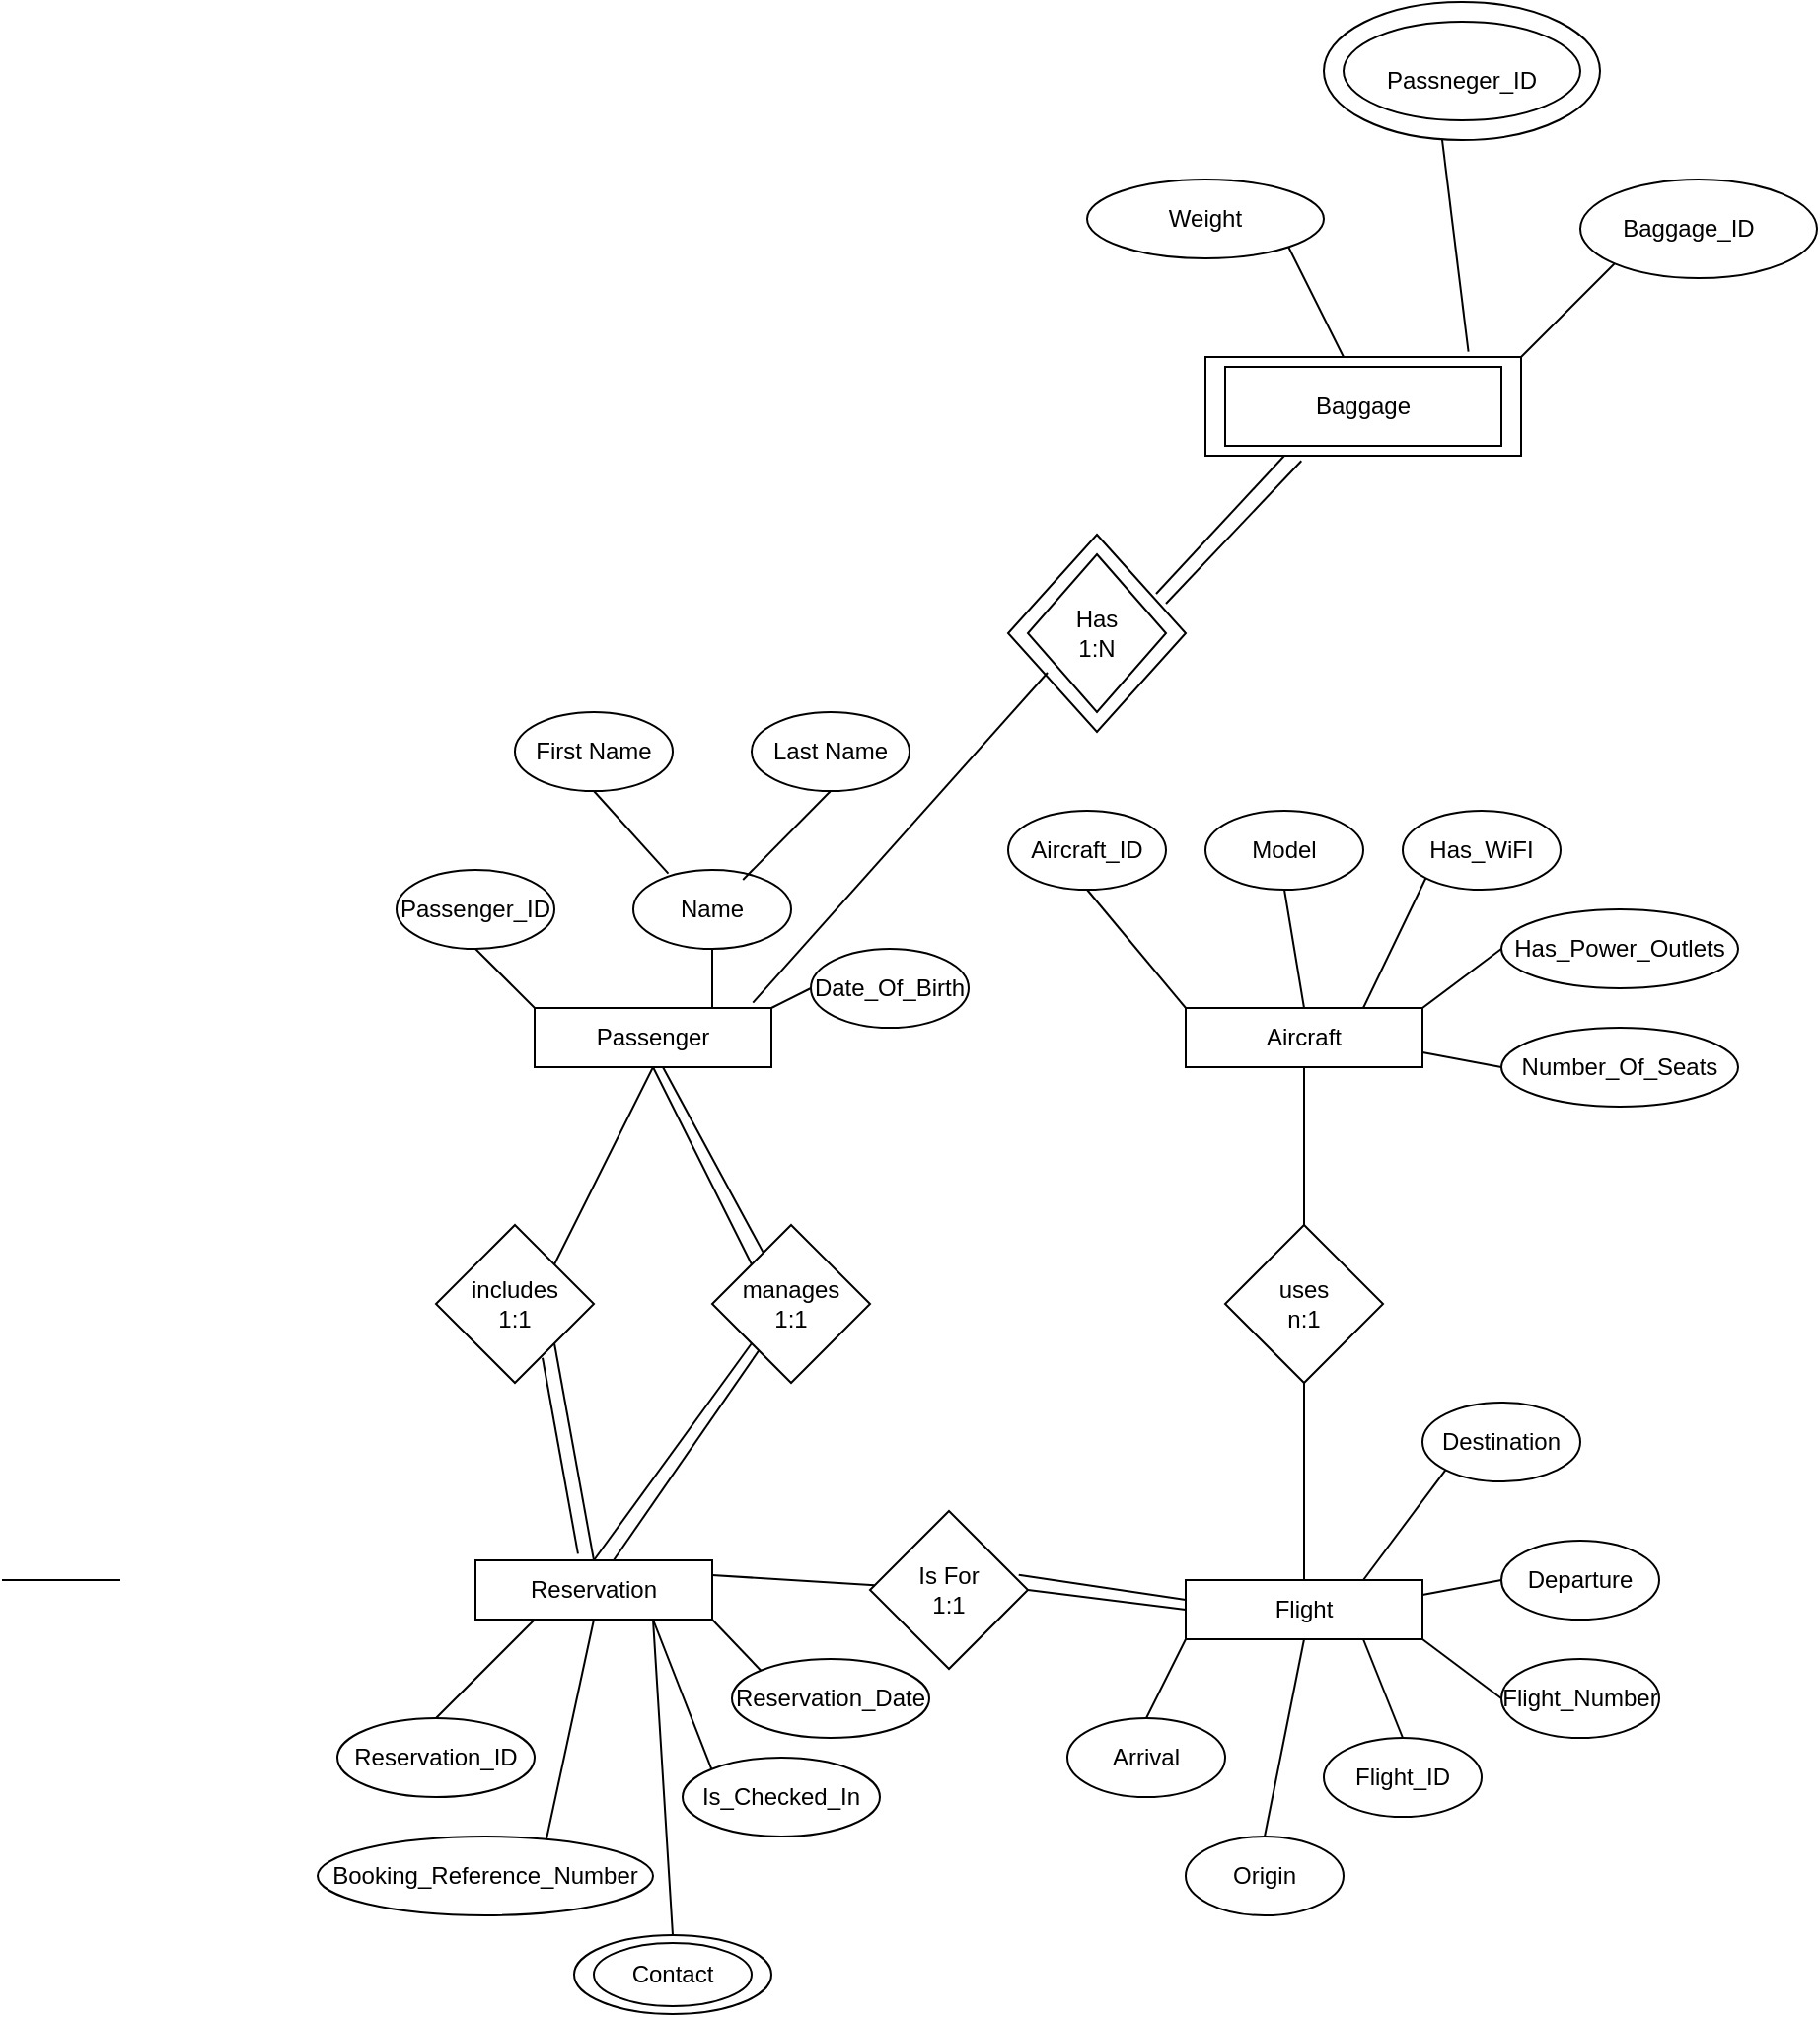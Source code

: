 <mxfile version="24.8.0" pages="2">
  <diagram name="Page-1" id="nqH6Lsv2ld275b56rVg_">
    <mxGraphModel dx="1434" dy="868" grid="1" gridSize="10" guides="1" tooltips="1" connect="1" arrows="1" fold="1" page="1" pageScale="1" pageWidth="1000" pageHeight="700" math="0" shadow="0">
      <root>
        <mxCell id="0" />
        <mxCell id="1" parent="0" />
        <mxCell id="MrbG-8pVcBNi91wBxglR-1" value="Passenger" style="rounded=0;whiteSpace=wrap;html=1;" vertex="1" parent="1">
          <mxGeometry x="970" y="610" width="120" height="30" as="geometry" />
        </mxCell>
        <mxCell id="MrbG-8pVcBNi91wBxglR-2" value="Aircraft" style="rounded=0;whiteSpace=wrap;html=1;" vertex="1" parent="1">
          <mxGeometry x="1300" y="610" width="120" height="30" as="geometry" />
        </mxCell>
        <mxCell id="MrbG-8pVcBNi91wBxglR-3" value="Flight" style="rounded=0;whiteSpace=wrap;html=1;" vertex="1" parent="1">
          <mxGeometry x="1300" y="900" width="120" height="30" as="geometry" />
        </mxCell>
        <mxCell id="MrbG-8pVcBNi91wBxglR-4" value="uses&lt;div&gt;n:1&lt;/div&gt;" style="rhombus;whiteSpace=wrap;html=1;" vertex="1" parent="1">
          <mxGeometry x="1320" y="720" width="80" height="80" as="geometry" />
        </mxCell>
        <mxCell id="MrbG-8pVcBNi91wBxglR-5" value="Reservation" style="rounded=0;whiteSpace=wrap;html=1;" vertex="1" parent="1">
          <mxGeometry x="940" y="890" width="120" height="30" as="geometry" />
        </mxCell>
        <mxCell id="MrbG-8pVcBNi91wBxglR-6" value="includes&lt;div&gt;1:1&lt;/div&gt;" style="rhombus;whiteSpace=wrap;html=1;" vertex="1" parent="1">
          <mxGeometry x="920" y="720" width="80" height="80" as="geometry" />
        </mxCell>
        <mxCell id="MrbG-8pVcBNi91wBxglR-7" value="" style="endArrow=none;html=1;rounded=0;entryX=1;entryY=1;entryDx=0;entryDy=0;exitX=0.5;exitY=0;exitDx=0;exitDy=0;" edge="1" parent="1" source="MrbG-8pVcBNi91wBxglR-5" target="MrbG-8pVcBNi91wBxglR-6">
          <mxGeometry width="50" height="50" relative="1" as="geometry">
            <mxPoint x="860" y="970" as="sourcePoint" />
            <mxPoint x="910" y="920" as="targetPoint" />
          </mxGeometry>
        </mxCell>
        <mxCell id="MrbG-8pVcBNi91wBxglR-8" value="" style="endArrow=none;html=1;rounded=0;entryX=0.5;entryY=1;entryDx=0;entryDy=0;exitX=1;exitY=0;exitDx=0;exitDy=0;" edge="1" parent="1" source="MrbG-8pVcBNi91wBxglR-6" target="MrbG-8pVcBNi91wBxglR-1">
          <mxGeometry width="50" height="50" relative="1" as="geometry">
            <mxPoint x="960" y="1010" as="sourcePoint" />
            <mxPoint x="1010" y="960" as="targetPoint" />
          </mxGeometry>
        </mxCell>
        <mxCell id="MrbG-8pVcBNi91wBxglR-9" value="Is For&lt;div&gt;1:1&lt;/div&gt;" style="rhombus;whiteSpace=wrap;html=1;" vertex="1" parent="1">
          <mxGeometry x="1140" y="865" width="80" height="80" as="geometry" />
        </mxCell>
        <mxCell id="MrbG-8pVcBNi91wBxglR-10" value="" style="endArrow=none;html=1;rounded=0;exitX=1;exitY=0.25;exitDx=0;exitDy=0;" edge="1" parent="1" source="MrbG-8pVcBNi91wBxglR-5" target="MrbG-8pVcBNi91wBxglR-9">
          <mxGeometry width="50" height="50" relative="1" as="geometry">
            <mxPoint x="1120" y="880" as="sourcePoint" />
            <mxPoint x="1170" y="830" as="targetPoint" />
          </mxGeometry>
        </mxCell>
        <mxCell id="MrbG-8pVcBNi91wBxglR-11" value="" style="endArrow=none;html=1;rounded=0;entryX=0;entryY=0.5;entryDx=0;entryDy=0;exitX=1;exitY=0.5;exitDx=0;exitDy=0;" edge="1" parent="1" source="MrbG-8pVcBNi91wBxglR-9" target="MrbG-8pVcBNi91wBxglR-3">
          <mxGeometry width="50" height="50" relative="1" as="geometry">
            <mxPoint x="1270" y="850" as="sourcePoint" />
            <mxPoint x="1320" y="800" as="targetPoint" />
          </mxGeometry>
        </mxCell>
        <mxCell id="MrbG-8pVcBNi91wBxglR-12" value="" style="endArrow=none;html=1;rounded=0;exitX=0.5;exitY=0;exitDx=0;exitDy=0;entryX=0.5;entryY=1;entryDx=0;entryDy=0;" edge="1" parent="1" source="MrbG-8pVcBNi91wBxglR-3" target="MrbG-8pVcBNi91wBxglR-4">
          <mxGeometry width="50" height="50" relative="1" as="geometry">
            <mxPoint x="1270" y="850" as="sourcePoint" />
            <mxPoint x="1320" y="800" as="targetPoint" />
          </mxGeometry>
        </mxCell>
        <mxCell id="MrbG-8pVcBNi91wBxglR-13" value="" style="endArrow=none;html=1;rounded=0;entryX=0.5;entryY=1;entryDx=0;entryDy=0;exitX=0.5;exitY=0;exitDx=0;exitDy=0;" edge="1" parent="1" source="MrbG-8pVcBNi91wBxglR-4" target="MrbG-8pVcBNi91wBxglR-2">
          <mxGeometry width="50" height="50" relative="1" as="geometry">
            <mxPoint x="1270" y="850" as="sourcePoint" />
            <mxPoint x="1320" y="800" as="targetPoint" />
          </mxGeometry>
        </mxCell>
        <mxCell id="MrbG-8pVcBNi91wBxglR-14" value="manages&lt;div&gt;1:1&lt;/div&gt;" style="rhombus;whiteSpace=wrap;html=1;" vertex="1" parent="1">
          <mxGeometry x="1060" y="720" width="80" height="80" as="geometry" />
        </mxCell>
        <mxCell id="MrbG-8pVcBNi91wBxglR-15" value="" style="endArrow=none;html=1;rounded=0;entryX=0.5;entryY=1;entryDx=0;entryDy=0;exitX=0;exitY=0;exitDx=0;exitDy=0;" edge="1" parent="1" source="MrbG-8pVcBNi91wBxglR-14" target="MrbG-8pVcBNi91wBxglR-1">
          <mxGeometry width="50" height="50" relative="1" as="geometry">
            <mxPoint x="1070" y="780" as="sourcePoint" />
            <mxPoint x="1120" y="730" as="targetPoint" />
          </mxGeometry>
        </mxCell>
        <mxCell id="MrbG-8pVcBNi91wBxglR-16" value="" style="endArrow=none;html=1;rounded=0;entryX=0.5;entryY=0;entryDx=0;entryDy=0;exitX=0;exitY=1;exitDx=0;exitDy=0;" edge="1" parent="1" source="MrbG-8pVcBNi91wBxglR-14" target="MrbG-8pVcBNi91wBxglR-5">
          <mxGeometry width="50" height="50" relative="1" as="geometry">
            <mxPoint x="1070" y="800" as="sourcePoint" />
            <mxPoint x="1120" y="730" as="targetPoint" />
          </mxGeometry>
        </mxCell>
        <mxCell id="MrbG-8pVcBNi91wBxglR-17" value="Aircraft_ID" style="ellipse;whiteSpace=wrap;html=1;" vertex="1" parent="1">
          <mxGeometry x="1210" y="510" width="80" height="40" as="geometry" />
        </mxCell>
        <mxCell id="MrbG-8pVcBNi91wBxglR-18" value="Model" style="ellipse;whiteSpace=wrap;html=1;" vertex="1" parent="1">
          <mxGeometry x="1310" y="510" width="80" height="40" as="geometry" />
        </mxCell>
        <mxCell id="MrbG-8pVcBNi91wBxglR-19" value="Has_WiFI" style="ellipse;whiteSpace=wrap;html=1;" vertex="1" parent="1">
          <mxGeometry x="1410" y="510" width="80" height="40" as="geometry" />
        </mxCell>
        <mxCell id="MrbG-8pVcBNi91wBxglR-20" value="Has_Power_Outlets" style="ellipse;whiteSpace=wrap;html=1;" vertex="1" parent="1">
          <mxGeometry x="1460" y="560" width="120" height="40" as="geometry" />
        </mxCell>
        <mxCell id="MrbG-8pVcBNi91wBxglR-21" value="Number_Of_Seats" style="ellipse;whiteSpace=wrap;html=1;" vertex="1" parent="1">
          <mxGeometry x="1460" y="620" width="120" height="40" as="geometry" />
        </mxCell>
        <mxCell id="MrbG-8pVcBNi91wBxglR-22" value="" style="endArrow=none;html=1;rounded=0;entryX=0.5;entryY=1;entryDx=0;entryDy=0;exitX=0;exitY=0;exitDx=0;exitDy=0;" edge="1" parent="1" source="MrbG-8pVcBNi91wBxglR-2" target="MrbG-8pVcBNi91wBxglR-17">
          <mxGeometry width="50" height="50" relative="1" as="geometry">
            <mxPoint x="1290" y="840" as="sourcePoint" />
            <mxPoint x="1340" y="790" as="targetPoint" />
          </mxGeometry>
        </mxCell>
        <mxCell id="MrbG-8pVcBNi91wBxglR-23" value="" style="endArrow=none;html=1;rounded=0;entryX=0.5;entryY=1;entryDx=0;entryDy=0;exitX=0.5;exitY=0;exitDx=0;exitDy=0;" edge="1" parent="1" source="MrbG-8pVcBNi91wBxglR-2" target="MrbG-8pVcBNi91wBxglR-18">
          <mxGeometry width="50" height="50" relative="1" as="geometry">
            <mxPoint x="1290" y="840" as="sourcePoint" />
            <mxPoint x="1340" y="790" as="targetPoint" />
          </mxGeometry>
        </mxCell>
        <mxCell id="MrbG-8pVcBNi91wBxglR-24" value="" style="endArrow=none;html=1;rounded=0;entryX=0;entryY=1;entryDx=0;entryDy=0;" edge="1" parent="1" target="MrbG-8pVcBNi91wBxglR-19">
          <mxGeometry width="50" height="50" relative="1" as="geometry">
            <mxPoint x="1390" y="610" as="sourcePoint" />
            <mxPoint x="1340" y="790" as="targetPoint" />
          </mxGeometry>
        </mxCell>
        <mxCell id="MrbG-8pVcBNi91wBxglR-25" value="" style="endArrow=none;html=1;rounded=0;entryX=0;entryY=0.5;entryDx=0;entryDy=0;exitX=1;exitY=0;exitDx=0;exitDy=0;" edge="1" parent="1" source="MrbG-8pVcBNi91wBxglR-2" target="MrbG-8pVcBNi91wBxglR-20">
          <mxGeometry width="50" height="50" relative="1" as="geometry">
            <mxPoint x="1290" y="840" as="sourcePoint" />
            <mxPoint x="1340" y="790" as="targetPoint" />
          </mxGeometry>
        </mxCell>
        <mxCell id="MrbG-8pVcBNi91wBxglR-26" value="" style="endArrow=none;html=1;rounded=0;entryX=0;entryY=0.5;entryDx=0;entryDy=0;exitX=1;exitY=0.75;exitDx=0;exitDy=0;" edge="1" parent="1" source="MrbG-8pVcBNi91wBxglR-2" target="MrbG-8pVcBNi91wBxglR-21">
          <mxGeometry width="50" height="50" relative="1" as="geometry">
            <mxPoint x="1290" y="840" as="sourcePoint" />
            <mxPoint x="1340" y="790" as="targetPoint" />
          </mxGeometry>
        </mxCell>
        <mxCell id="MrbG-8pVcBNi91wBxglR-27" value="Flight_ID" style="ellipse;whiteSpace=wrap;html=1;" vertex="1" parent="1">
          <mxGeometry x="1370" y="980" width="80" height="40" as="geometry" />
        </mxCell>
        <mxCell id="MrbG-8pVcBNi91wBxglR-28" value="Flight_Number" style="ellipse;whiteSpace=wrap;html=1;" vertex="1" parent="1">
          <mxGeometry x="1460" y="940" width="80" height="40" as="geometry" />
        </mxCell>
        <mxCell id="MrbG-8pVcBNi91wBxglR-29" value="Departure" style="ellipse;whiteSpace=wrap;html=1;" vertex="1" parent="1">
          <mxGeometry x="1460" y="880" width="80" height="40" as="geometry" />
        </mxCell>
        <mxCell id="MrbG-8pVcBNi91wBxglR-30" value="Arrival" style="ellipse;whiteSpace=wrap;html=1;" vertex="1" parent="1">
          <mxGeometry x="1240" y="970" width="80" height="40" as="geometry" />
        </mxCell>
        <mxCell id="MrbG-8pVcBNi91wBxglR-31" value="Destination" style="ellipse;whiteSpace=wrap;html=1;" vertex="1" parent="1">
          <mxGeometry x="1420" y="810" width="80" height="40" as="geometry" />
        </mxCell>
        <mxCell id="MrbG-8pVcBNi91wBxglR-32" value="Origin" style="ellipse;whiteSpace=wrap;html=1;" vertex="1" parent="1">
          <mxGeometry x="1300" y="1030" width="80" height="40" as="geometry" />
        </mxCell>
        <mxCell id="MrbG-8pVcBNi91wBxglR-33" value="" style="endArrow=none;html=1;rounded=0;entryX=0;entryY=1;entryDx=0;entryDy=0;exitX=0.75;exitY=0;exitDx=0;exitDy=0;" edge="1" parent="1" source="MrbG-8pVcBNi91wBxglR-3" target="MrbG-8pVcBNi91wBxglR-31">
          <mxGeometry width="50" height="50" relative="1" as="geometry">
            <mxPoint x="1310" y="840" as="sourcePoint" />
            <mxPoint x="1360" y="790" as="targetPoint" />
          </mxGeometry>
        </mxCell>
        <mxCell id="MrbG-8pVcBNi91wBxglR-34" value="" style="endArrow=none;html=1;rounded=0;entryX=0;entryY=0.5;entryDx=0;entryDy=0;exitX=1;exitY=0.25;exitDx=0;exitDy=0;" edge="1" parent="1" source="MrbG-8pVcBNi91wBxglR-3" target="MrbG-8pVcBNi91wBxglR-29">
          <mxGeometry width="50" height="50" relative="1" as="geometry">
            <mxPoint x="1310" y="840" as="sourcePoint" />
            <mxPoint x="1360" y="790" as="targetPoint" />
          </mxGeometry>
        </mxCell>
        <mxCell id="MrbG-8pVcBNi91wBxglR-35" value="" style="endArrow=none;html=1;rounded=0;entryX=0;entryY=0.5;entryDx=0;entryDy=0;exitX=1;exitY=1;exitDx=0;exitDy=0;" edge="1" parent="1" source="MrbG-8pVcBNi91wBxglR-3" target="MrbG-8pVcBNi91wBxglR-28">
          <mxGeometry width="50" height="50" relative="1" as="geometry">
            <mxPoint x="1310" y="840" as="sourcePoint" />
            <mxPoint x="1360" y="790" as="targetPoint" />
          </mxGeometry>
        </mxCell>
        <mxCell id="MrbG-8pVcBNi91wBxglR-36" value="" style="endArrow=none;html=1;rounded=0;entryX=0.5;entryY=0;entryDx=0;entryDy=0;exitX=0.75;exitY=1;exitDx=0;exitDy=0;" edge="1" parent="1" source="MrbG-8pVcBNi91wBxglR-3" target="MrbG-8pVcBNi91wBxglR-27">
          <mxGeometry width="50" height="50" relative="1" as="geometry">
            <mxPoint x="1310" y="840" as="sourcePoint" />
            <mxPoint x="1360" y="790" as="targetPoint" />
          </mxGeometry>
        </mxCell>
        <mxCell id="MrbG-8pVcBNi91wBxglR-37" value="" style="endArrow=none;html=1;rounded=0;entryX=0.5;entryY=0;entryDx=0;entryDy=0;exitX=0.5;exitY=1;exitDx=0;exitDy=0;" edge="1" parent="1" source="MrbG-8pVcBNi91wBxglR-3" target="MrbG-8pVcBNi91wBxglR-32">
          <mxGeometry width="50" height="50" relative="1" as="geometry">
            <mxPoint x="1310" y="840" as="sourcePoint" />
            <mxPoint x="1360" y="790" as="targetPoint" />
          </mxGeometry>
        </mxCell>
        <mxCell id="MrbG-8pVcBNi91wBxglR-38" value="" style="endArrow=none;html=1;rounded=0;exitX=0.5;exitY=0;exitDx=0;exitDy=0;entryX=0;entryY=1;entryDx=0;entryDy=0;" edge="1" parent="1" source="MrbG-8pVcBNi91wBxglR-30" target="MrbG-8pVcBNi91wBxglR-3">
          <mxGeometry width="50" height="50" relative="1" as="geometry">
            <mxPoint x="1310" y="840" as="sourcePoint" />
            <mxPoint x="1360" y="790" as="targetPoint" />
          </mxGeometry>
        </mxCell>
        <mxCell id="MrbG-8pVcBNi91wBxglR-39" value="Reservation_ID" style="ellipse;whiteSpace=wrap;html=1;" vertex="1" parent="1">
          <mxGeometry x="870" y="970" width="100" height="40" as="geometry" />
        </mxCell>
        <mxCell id="MrbG-8pVcBNi91wBxglR-40" value="Booking_Reference_Number" style="ellipse;whiteSpace=wrap;html=1;" vertex="1" parent="1">
          <mxGeometry x="860" y="1030" width="170" height="40" as="geometry" />
        </mxCell>
        <mxCell id="MrbG-8pVcBNi91wBxglR-41" value="Reservation_Date" style="ellipse;whiteSpace=wrap;html=1;" vertex="1" parent="1">
          <mxGeometry x="1070" y="940" width="100" height="40" as="geometry" />
        </mxCell>
        <mxCell id="MrbG-8pVcBNi91wBxglR-42" value="Is_Checked_In" style="ellipse;whiteSpace=wrap;html=1;" vertex="1" parent="1">
          <mxGeometry x="1045" y="990" width="100" height="40" as="geometry" />
        </mxCell>
        <mxCell id="MrbG-8pVcBNi91wBxglR-43" value="" style="endArrow=none;html=1;rounded=0;entryX=0.25;entryY=1;entryDx=0;entryDy=0;exitX=0.5;exitY=0;exitDx=0;exitDy=0;" edge="1" parent="1" source="MrbG-8pVcBNi91wBxglR-39" target="MrbG-8pVcBNi91wBxglR-5">
          <mxGeometry width="50" height="50" relative="1" as="geometry">
            <mxPoint x="1030" y="1140" as="sourcePoint" />
            <mxPoint x="1080" y="1090" as="targetPoint" />
          </mxGeometry>
        </mxCell>
        <mxCell id="MrbG-8pVcBNi91wBxglR-44" value="" style="endArrow=none;html=1;rounded=0;entryX=0.5;entryY=1;entryDx=0;entryDy=0;exitX=0.682;exitY=0.038;exitDx=0;exitDy=0;exitPerimeter=0;" edge="1" parent="1" source="MrbG-8pVcBNi91wBxglR-40" target="MrbG-8pVcBNi91wBxglR-5">
          <mxGeometry width="50" height="50" relative="1" as="geometry">
            <mxPoint x="990" y="1020" as="sourcePoint" />
            <mxPoint x="1080" y="1090" as="targetPoint" />
          </mxGeometry>
        </mxCell>
        <mxCell id="MrbG-8pVcBNi91wBxglR-45" value="" style="endArrow=none;html=1;rounded=0;entryX=0.75;entryY=1;entryDx=0;entryDy=0;exitX=0;exitY=0;exitDx=0;exitDy=0;" edge="1" parent="1" source="MrbG-8pVcBNi91wBxglR-42" target="MrbG-8pVcBNi91wBxglR-5">
          <mxGeometry width="50" height="50" relative="1" as="geometry">
            <mxPoint x="1030" y="1140" as="sourcePoint" />
            <mxPoint x="1080" y="1090" as="targetPoint" />
          </mxGeometry>
        </mxCell>
        <mxCell id="MrbG-8pVcBNi91wBxglR-46" value="" style="endArrow=none;html=1;rounded=0;entryX=1;entryY=1;entryDx=0;entryDy=0;exitX=0;exitY=0;exitDx=0;exitDy=0;" edge="1" parent="1" source="MrbG-8pVcBNi91wBxglR-41" target="MrbG-8pVcBNi91wBxglR-5">
          <mxGeometry width="50" height="50" relative="1" as="geometry">
            <mxPoint x="1030" y="1140" as="sourcePoint" />
            <mxPoint x="1080" y="1090" as="targetPoint" />
          </mxGeometry>
        </mxCell>
        <mxCell id="MrbG-8pVcBNi91wBxglR-47" value="Passenger_ID" style="ellipse;whiteSpace=wrap;html=1;" vertex="1" parent="1">
          <mxGeometry x="900" y="540" width="80" height="40" as="geometry" />
        </mxCell>
        <mxCell id="MrbG-8pVcBNi91wBxglR-48" value="Name" style="ellipse;whiteSpace=wrap;html=1;" vertex="1" parent="1">
          <mxGeometry x="1020" y="540" width="80" height="40" as="geometry" />
        </mxCell>
        <mxCell id="MrbG-8pVcBNi91wBxglR-49" value="First Name" style="ellipse;whiteSpace=wrap;html=1;" vertex="1" parent="1">
          <mxGeometry x="960" y="460" width="80" height="40" as="geometry" />
        </mxCell>
        <mxCell id="MrbG-8pVcBNi91wBxglR-50" value="Last Name" style="ellipse;whiteSpace=wrap;html=1;" vertex="1" parent="1">
          <mxGeometry x="1080" y="460" width="80" height="40" as="geometry" />
        </mxCell>
        <mxCell id="MrbG-8pVcBNi91wBxglR-51" value="" style="endArrow=none;html=1;rounded=0;entryX=0.5;entryY=1;entryDx=0;entryDy=0;exitX=0.182;exitY=-0.019;exitDx=0;exitDy=0;exitPerimeter=0;" edge="1" parent="1" target="MrbG-8pVcBNi91wBxglR-49">
          <mxGeometry width="50" height="50" relative="1" as="geometry">
            <mxPoint x="1037.74" y="541.835" as="sourcePoint" />
            <mxPoint x="1070" y="780" as="targetPoint" />
          </mxGeometry>
        </mxCell>
        <mxCell id="MrbG-8pVcBNi91wBxglR-52" value="" style="endArrow=none;html=1;rounded=0;entryX=0.5;entryY=1;entryDx=0;entryDy=0;exitX=0.723;exitY=0.071;exitDx=0;exitDy=0;exitPerimeter=0;" edge="1" parent="1" target="MrbG-8pVcBNi91wBxglR-50">
          <mxGeometry width="50" height="50" relative="1" as="geometry">
            <mxPoint x="1075.61" y="544.985" as="sourcePoint" />
            <mxPoint x="1070" y="780" as="targetPoint" />
          </mxGeometry>
        </mxCell>
        <mxCell id="MrbG-8pVcBNi91wBxglR-53" value="Date_Of_Birth" style="ellipse;whiteSpace=wrap;html=1;" vertex="1" parent="1">
          <mxGeometry x="1110" y="580" width="80" height="40" as="geometry" />
        </mxCell>
        <mxCell id="MrbG-8pVcBNi91wBxglR-54" value="" style="endArrow=none;html=1;rounded=0;entryX=0;entryY=0.5;entryDx=0;entryDy=0;exitX=1;exitY=0;exitDx=0;exitDy=0;" edge="1" parent="1" source="MrbG-8pVcBNi91wBxglR-1" target="MrbG-8pVcBNi91wBxglR-53">
          <mxGeometry width="50" height="50" relative="1" as="geometry">
            <mxPoint x="1040" y="790" as="sourcePoint" />
            <mxPoint x="1090" y="740" as="targetPoint" />
          </mxGeometry>
        </mxCell>
        <mxCell id="MrbG-8pVcBNi91wBxglR-55" value="" style="endArrow=none;html=1;rounded=0;entryX=0.5;entryY=1;entryDx=0;entryDy=0;" edge="1" parent="1" target="MrbG-8pVcBNi91wBxglR-48">
          <mxGeometry width="50" height="50" relative="1" as="geometry">
            <mxPoint x="1060" y="610" as="sourcePoint" />
            <mxPoint x="1090" y="740" as="targetPoint" />
          </mxGeometry>
        </mxCell>
        <mxCell id="MrbG-8pVcBNi91wBxglR-56" value="" style="endArrow=none;html=1;rounded=0;entryX=0.5;entryY=1;entryDx=0;entryDy=0;exitX=0;exitY=0;exitDx=0;exitDy=0;" edge="1" parent="1" source="MrbG-8pVcBNi91wBxglR-1" target="MrbG-8pVcBNi91wBxglR-47">
          <mxGeometry width="50" height="50" relative="1" as="geometry">
            <mxPoint x="1040" y="790" as="sourcePoint" />
            <mxPoint x="1090" y="740" as="targetPoint" />
          </mxGeometry>
        </mxCell>
        <mxCell id="MrbG-8pVcBNi91wBxglR-57" value="Contact" style="ellipse;whiteSpace=wrap;html=1;" vertex="1" parent="1">
          <mxGeometry x="990" y="1080" width="100" height="40" as="geometry" />
        </mxCell>
        <mxCell id="MrbG-8pVcBNi91wBxglR-58" value="" style="ellipse;whiteSpace=wrap;html=1;fillColor=none;" vertex="1" parent="1">
          <mxGeometry x="1000" y="1084" width="80" height="32" as="geometry" />
        </mxCell>
        <mxCell id="MrbG-8pVcBNi91wBxglR-59" value="" style="endArrow=none;html=1;rounded=0;exitX=0.5;exitY=0;exitDx=0;exitDy=0;entryX=0.75;entryY=1;entryDx=0;entryDy=0;" edge="1" parent="1" source="MrbG-8pVcBNi91wBxglR-57" target="MrbG-8pVcBNi91wBxglR-5">
          <mxGeometry width="50" height="50" relative="1" as="geometry">
            <mxPoint x="1050" y="960" as="sourcePoint" />
            <mxPoint x="1100" y="910" as="targetPoint" />
          </mxGeometry>
        </mxCell>
        <mxCell id="MrbG-8pVcBNi91wBxglR-60" value="" style="endArrow=none;html=1;rounded=0;" edge="1" parent="1" target="MrbG-8pVcBNi91wBxglR-14">
          <mxGeometry width="50" height="50" relative="1" as="geometry">
            <mxPoint x="1010" y="890" as="sourcePoint" />
            <mxPoint x="1085" y="780" as="targetPoint" />
          </mxGeometry>
        </mxCell>
        <mxCell id="MrbG-8pVcBNi91wBxglR-61" value="" style="endArrow=none;html=1;rounded=0;" edge="1" parent="1" source="MrbG-8pVcBNi91wBxglR-14">
          <mxGeometry width="50" height="50" relative="1" as="geometry">
            <mxPoint x="1085" y="730" as="sourcePoint" />
            <mxPoint x="1035" y="640" as="targetPoint" />
          </mxGeometry>
        </mxCell>
        <mxCell id="MrbG-8pVcBNi91wBxglR-62" value="" style="rounded=0;whiteSpace=wrap;html=1;" vertex="1" parent="1">
          <mxGeometry x="1310" y="280" width="160" height="50" as="geometry" />
        </mxCell>
        <mxCell id="MrbG-8pVcBNi91wBxglR-63" value="" style="endArrow=none;html=1;rounded=0;" edge="1" parent="1">
          <mxGeometry width="50" height="50" relative="1" as="geometry">
            <mxPoint x="1470" y="280" as="sourcePoint" />
            <mxPoint x="1520" y="230" as="targetPoint" />
          </mxGeometry>
        </mxCell>
        <mxCell id="MrbG-8pVcBNi91wBxglR-64" value="" style="ellipse;whiteSpace=wrap;html=1;" vertex="1" parent="1">
          <mxGeometry x="1500" y="190" width="120" height="50" as="geometry" />
        </mxCell>
        <mxCell id="MrbG-8pVcBNi91wBxglR-65" value="Baggage_ID" style="text;strokeColor=none;align=center;fillColor=none;html=1;verticalAlign=middle;whiteSpace=wrap;rounded=0;" vertex="1" parent="1">
          <mxGeometry x="1510" y="200" width="90" height="30" as="geometry" />
        </mxCell>
        <mxCell id="MrbG-8pVcBNi91wBxglR-66" value="" style="endArrow=none;html=1;rounded=0;exitX=0.833;exitY=-0.053;exitDx=0;exitDy=0;exitPerimeter=0;" edge="1" parent="1" source="MrbG-8pVcBNi91wBxglR-62">
          <mxGeometry width="50" height="50" relative="1" as="geometry">
            <mxPoint x="1444" y="270" as="sourcePoint" />
            <mxPoint x="1430" y="170" as="targetPoint" />
          </mxGeometry>
        </mxCell>
        <mxCell id="MrbG-8pVcBNi91wBxglR-67" value="" style="ellipse;whiteSpace=wrap;html=1;" vertex="1" parent="1">
          <mxGeometry x="1370" y="100" width="140" height="70" as="geometry" />
        </mxCell>
        <mxCell id="MrbG-8pVcBNi91wBxglR-68" value="" style="ellipse;whiteSpace=wrap;html=1;" vertex="1" parent="1">
          <mxGeometry x="1380" y="110" width="120" height="50" as="geometry" />
        </mxCell>
        <mxCell id="MrbG-8pVcBNi91wBxglR-69" value="Passneger_ID" style="text;strokeColor=none;align=center;fillColor=none;html=1;verticalAlign=middle;whiteSpace=wrap;rounded=0;" vertex="1" parent="1">
          <mxGeometry x="1400" y="120" width="80" height="40" as="geometry" />
        </mxCell>
        <mxCell id="MrbG-8pVcBNi91wBxglR-70" value="" style="rounded=0;whiteSpace=wrap;html=1;" vertex="1" parent="1">
          <mxGeometry x="1320" y="285" width="140" height="40" as="geometry" />
        </mxCell>
        <mxCell id="MrbG-8pVcBNi91wBxglR-71" value="Baggage" style="text;strokeColor=none;align=center;fillColor=none;html=1;verticalAlign=middle;whiteSpace=wrap;rounded=0;" vertex="1" parent="1">
          <mxGeometry x="1340" y="290" width="100" height="30" as="geometry" />
        </mxCell>
        <mxCell id="MrbG-8pVcBNi91wBxglR-72" value="" style="rhombus;whiteSpace=wrap;html=1;" vertex="1" parent="1">
          <mxGeometry x="1210" y="370" width="90" height="100" as="geometry" />
        </mxCell>
        <mxCell id="MrbG-8pVcBNi91wBxglR-73" value="" style="rhombus;whiteSpace=wrap;html=1;" vertex="1" parent="1">
          <mxGeometry x="1220" y="380" width="70" height="80" as="geometry" />
        </mxCell>
        <mxCell id="MrbG-8pVcBNi91wBxglR-74" value="Has&lt;div&gt;1:N&lt;/div&gt;" style="text;strokeColor=none;align=center;fillColor=none;html=1;verticalAlign=middle;whiteSpace=wrap;rounded=0;" vertex="1" parent="1">
          <mxGeometry x="1225" y="405" width="60" height="30" as="geometry" />
        </mxCell>
        <mxCell id="MrbG-8pVcBNi91wBxglR-75" value="" style="endArrow=none;html=1;rounded=0;exitX=0.922;exitY=-0.089;exitDx=0;exitDy=0;exitPerimeter=0;" edge="1" parent="1" source="MrbG-8pVcBNi91wBxglR-1">
          <mxGeometry width="50" height="50" relative="1" as="geometry">
            <mxPoint x="1180" y="490" as="sourcePoint" />
            <mxPoint x="1230" y="440" as="targetPoint" />
          </mxGeometry>
        </mxCell>
        <mxCell id="MrbG-8pVcBNi91wBxglR-76" value="" style="endArrow=none;html=1;rounded=0;" edge="1" parent="1">
          <mxGeometry width="50" height="50" relative="1" as="geometry">
            <mxPoint x="1285" y="400" as="sourcePoint" />
            <mxPoint x="1350" y="330" as="targetPoint" />
          </mxGeometry>
        </mxCell>
        <mxCell id="MrbG-8pVcBNi91wBxglR-77" value="" style="endArrow=none;html=1;rounded=0;" edge="1" parent="1">
          <mxGeometry width="50" height="50" relative="1" as="geometry">
            <mxPoint x="1380" y="280" as="sourcePoint" />
            <mxPoint x="1350" y="220" as="targetPoint" />
          </mxGeometry>
        </mxCell>
        <mxCell id="MrbG-8pVcBNi91wBxglR-78" value="" style="ellipse;whiteSpace=wrap;html=1;" vertex="1" parent="1">
          <mxGeometry x="1250" y="190" width="120" height="40" as="geometry" />
        </mxCell>
        <mxCell id="MrbG-8pVcBNi91wBxglR-79" value="Weight" style="text;strokeColor=none;align=center;fillColor=none;html=1;verticalAlign=middle;whiteSpace=wrap;rounded=0;" vertex="1" parent="1">
          <mxGeometry x="1270" y="195" width="80" height="30" as="geometry" />
        </mxCell>
        <mxCell id="MrbG-8pVcBNi91wBxglR-80" value="" style="endArrow=none;html=1;rounded=0;entryX=0.304;entryY=1.053;entryDx=0;entryDy=0;entryPerimeter=0;" edge="1" parent="1" target="MrbG-8pVcBNi91wBxglR-62">
          <mxGeometry width="50" height="50" relative="1" as="geometry">
            <mxPoint x="1290" y="405" as="sourcePoint" />
            <mxPoint x="1340" y="355" as="targetPoint" />
          </mxGeometry>
        </mxCell>
        <mxCell id="MrbG-8pVcBNi91wBxglR-81" value="" style="endArrow=none;html=1;rounded=0;" edge="1" parent="1">
          <mxGeometry width="50" height="50" relative="1" as="geometry">
            <mxPoint x="700" y="900" as="sourcePoint" />
            <mxPoint x="760" y="900" as="targetPoint" />
          </mxGeometry>
        </mxCell>
        <mxCell id="MrbG-8pVcBNi91wBxglR-82" value="" style="endArrow=none;html=1;rounded=0;exitX=0.942;exitY=0.404;exitDx=0;exitDy=0;exitPerimeter=0;" edge="1" parent="1" source="MrbG-8pVcBNi91wBxglR-9">
          <mxGeometry width="50" height="50" relative="1" as="geometry">
            <mxPoint x="1230" y="900" as="sourcePoint" />
            <mxPoint x="1300" y="910" as="targetPoint" />
          </mxGeometry>
        </mxCell>
        <mxCell id="MrbG-8pVcBNi91wBxglR-83" value="" style="endArrow=none;html=1;rounded=0;exitX=0.433;exitY=-0.111;exitDx=0;exitDy=0;exitPerimeter=0;entryX=0.675;entryY=0.842;entryDx=0;entryDy=0;entryPerimeter=0;" edge="1" parent="1" source="MrbG-8pVcBNi91wBxglR-5" target="MrbG-8pVcBNi91wBxglR-6">
          <mxGeometry width="50" height="50" relative="1" as="geometry">
            <mxPoint x="1000" y="880" as="sourcePoint" />
            <mxPoint x="970" y="795" as="targetPoint" />
          </mxGeometry>
        </mxCell>
      </root>
    </mxGraphModel>
  </diagram>
  <diagram name="Copy of Page-1" id="lrgdJUgOBUNEhJFv_Wya">
    <mxGraphModel dx="878" dy="1265" grid="1" gridSize="10" guides="1" tooltips="1" connect="1" arrows="1" fold="1" page="1" pageScale="1" pageWidth="1900" pageHeight="1900" math="0" shadow="0">
      <root>
        <mxCell id="ubg8C0qmrSHIP7lLvYKl-0" />
        <mxCell id="ubg8C0qmrSHIP7lLvYKl-1" parent="ubg8C0qmrSHIP7lLvYKl-0" />
        <mxCell id="ubg8C0qmrSHIP7lLvYKl-2" value="Passenger" style="rounded=0;whiteSpace=wrap;html=1;" vertex="1" parent="ubg8C0qmrSHIP7lLvYKl-1">
          <mxGeometry x="710" y="560" width="120" height="30" as="geometry" />
        </mxCell>
        <mxCell id="ubg8C0qmrSHIP7lLvYKl-4" value="Aircraft" style="rounded=0;whiteSpace=wrap;html=1;" vertex="1" parent="ubg8C0qmrSHIP7lLvYKl-1">
          <mxGeometry x="1260" y="570" width="120" height="30" as="geometry" />
        </mxCell>
        <mxCell id="ubg8C0qmrSHIP7lLvYKl-5" value="Flight" style="rounded=0;whiteSpace=wrap;html=1;" vertex="1" parent="ubg8C0qmrSHIP7lLvYKl-1">
          <mxGeometry x="1260" y="860" width="120" height="30" as="geometry" />
        </mxCell>
        <mxCell id="ubg8C0qmrSHIP7lLvYKl-6" value="uses" style="rhombus;whiteSpace=wrap;html=1;" vertex="1" parent="ubg8C0qmrSHIP7lLvYKl-1">
          <mxGeometry x="1280" y="680" width="80" height="80" as="geometry" />
        </mxCell>
        <mxCell id="ubg8C0qmrSHIP7lLvYKl-7" value="Reservation" style="rounded=0;whiteSpace=wrap;html=1;" vertex="1" parent="ubg8C0qmrSHIP7lLvYKl-1">
          <mxGeometry x="810" y="850" width="120" height="30" as="geometry" />
        </mxCell>
        <mxCell id="ubg8C0qmrSHIP7lLvYKl-9" value="includes" style="rhombus;whiteSpace=wrap;html=1;" vertex="1" parent="ubg8C0qmrSHIP7lLvYKl-1">
          <mxGeometry x="690" y="670" width="80" height="80" as="geometry" />
        </mxCell>
        <mxCell id="ubg8C0qmrSHIP7lLvYKl-14" value="" style="endArrow=none;html=1;rounded=0;entryX=0.5;entryY=1;entryDx=0;entryDy=0;exitX=1;exitY=0;exitDx=0;exitDy=0;" edge="1" parent="ubg8C0qmrSHIP7lLvYKl-1" source="ubg8C0qmrSHIP7lLvYKl-9" target="ubg8C0qmrSHIP7lLvYKl-2">
          <mxGeometry width="50" height="50" relative="1" as="geometry">
            <mxPoint x="700" y="960" as="sourcePoint" />
            <mxPoint x="750" y="910" as="targetPoint" />
          </mxGeometry>
        </mxCell>
        <mxCell id="ubg8C0qmrSHIP7lLvYKl-15" value="is for" style="rhombus;whiteSpace=wrap;html=1;" vertex="1" parent="ubg8C0qmrSHIP7lLvYKl-1">
          <mxGeometry x="1060" y="825" width="80" height="80" as="geometry" />
        </mxCell>
        <mxCell id="ubg8C0qmrSHIP7lLvYKl-17" value="" style="endArrow=none;html=1;rounded=0;entryX=0;entryY=0.5;entryDx=0;entryDy=0;exitX=1;exitY=0.5;exitDx=0;exitDy=0;" edge="1" parent="ubg8C0qmrSHIP7lLvYKl-1" source="ubg8C0qmrSHIP7lLvYKl-15" target="ubg8C0qmrSHIP7lLvYKl-5">
          <mxGeometry width="50" height="50" relative="1" as="geometry">
            <mxPoint x="1230" y="810" as="sourcePoint" />
            <mxPoint x="1280" y="760" as="targetPoint" />
          </mxGeometry>
        </mxCell>
        <mxCell id="ubg8C0qmrSHIP7lLvYKl-18" value="" style="endArrow=none;html=1;rounded=0;exitX=0.5;exitY=0;exitDx=0;exitDy=0;entryX=0.5;entryY=1;entryDx=0;entryDy=0;" edge="1" parent="ubg8C0qmrSHIP7lLvYKl-1" source="ubg8C0qmrSHIP7lLvYKl-5" target="ubg8C0qmrSHIP7lLvYKl-6">
          <mxGeometry width="50" height="50" relative="1" as="geometry">
            <mxPoint x="1230" y="810" as="sourcePoint" />
            <mxPoint x="1280" y="760" as="targetPoint" />
          </mxGeometry>
        </mxCell>
        <mxCell id="ubg8C0qmrSHIP7lLvYKl-19" value="" style="endArrow=none;html=1;rounded=0;entryX=0.5;entryY=1;entryDx=0;entryDy=0;exitX=0.5;exitY=0;exitDx=0;exitDy=0;" edge="1" parent="ubg8C0qmrSHIP7lLvYKl-1" source="ubg8C0qmrSHIP7lLvYKl-6" target="ubg8C0qmrSHIP7lLvYKl-4">
          <mxGeometry width="50" height="50" relative="1" as="geometry">
            <mxPoint x="1230" y="810" as="sourcePoint" />
            <mxPoint x="1280" y="760" as="targetPoint" />
          </mxGeometry>
        </mxCell>
        <mxCell id="ubg8C0qmrSHIP7lLvYKl-23" value="manages" style="rhombus;whiteSpace=wrap;html=1;" vertex="1" parent="ubg8C0qmrSHIP7lLvYKl-1">
          <mxGeometry x="820" y="660" width="80" height="80" as="geometry" />
        </mxCell>
        <mxCell id="ubg8C0qmrSHIP7lLvYKl-24" value="" style="endArrow=none;html=1;rounded=0;entryX=0.5;entryY=1;entryDx=0;entryDy=0;exitX=0;exitY=0;exitDx=0;exitDy=0;" edge="1" parent="ubg8C0qmrSHIP7lLvYKl-1" source="ubg8C0qmrSHIP7lLvYKl-23" target="ubg8C0qmrSHIP7lLvYKl-2">
          <mxGeometry width="50" height="50" relative="1" as="geometry">
            <mxPoint x="810" y="730" as="sourcePoint" />
            <mxPoint x="860" y="680" as="targetPoint" />
          </mxGeometry>
        </mxCell>
        <mxCell id="ubg8C0qmrSHIP7lLvYKl-44" value="Aircraft_ID" style="ellipse;whiteSpace=wrap;html=1;" vertex="1" parent="ubg8C0qmrSHIP7lLvYKl-1">
          <mxGeometry x="1170" y="470" width="80" height="40" as="geometry" />
        </mxCell>
        <mxCell id="ubg8C0qmrSHIP7lLvYKl-45" value="Model" style="ellipse;whiteSpace=wrap;html=1;" vertex="1" parent="ubg8C0qmrSHIP7lLvYKl-1">
          <mxGeometry x="1270" y="470" width="80" height="40" as="geometry" />
        </mxCell>
        <mxCell id="ubg8C0qmrSHIP7lLvYKl-46" value="Has_WiFI" style="ellipse;whiteSpace=wrap;html=1;" vertex="1" parent="ubg8C0qmrSHIP7lLvYKl-1">
          <mxGeometry x="1370" y="470" width="80" height="40" as="geometry" />
        </mxCell>
        <mxCell id="ubg8C0qmrSHIP7lLvYKl-47" value="Has_Power_Outlets" style="ellipse;whiteSpace=wrap;html=1;" vertex="1" parent="ubg8C0qmrSHIP7lLvYKl-1">
          <mxGeometry x="1420" y="520" width="120" height="40" as="geometry" />
        </mxCell>
        <mxCell id="ubg8C0qmrSHIP7lLvYKl-48" value="Number_Of_Seats" style="ellipse;whiteSpace=wrap;html=1;" vertex="1" parent="ubg8C0qmrSHIP7lLvYKl-1">
          <mxGeometry x="1420" y="580" width="120" height="40" as="geometry" />
        </mxCell>
        <mxCell id="ubg8C0qmrSHIP7lLvYKl-49" value="" style="endArrow=none;html=1;rounded=0;entryX=0.5;entryY=1;entryDx=0;entryDy=0;exitX=0;exitY=0;exitDx=0;exitDy=0;" edge="1" parent="ubg8C0qmrSHIP7lLvYKl-1" source="ubg8C0qmrSHIP7lLvYKl-4" target="ubg8C0qmrSHIP7lLvYKl-44">
          <mxGeometry width="50" height="50" relative="1" as="geometry">
            <mxPoint x="1250" y="800" as="sourcePoint" />
            <mxPoint x="1300" y="750" as="targetPoint" />
          </mxGeometry>
        </mxCell>
        <mxCell id="ubg8C0qmrSHIP7lLvYKl-50" value="" style="endArrow=none;html=1;rounded=0;entryX=0.5;entryY=1;entryDx=0;entryDy=0;exitX=0.5;exitY=0;exitDx=0;exitDy=0;" edge="1" parent="ubg8C0qmrSHIP7lLvYKl-1" source="ubg8C0qmrSHIP7lLvYKl-4" target="ubg8C0qmrSHIP7lLvYKl-45">
          <mxGeometry width="50" height="50" relative="1" as="geometry">
            <mxPoint x="1250" y="800" as="sourcePoint" />
            <mxPoint x="1300" y="750" as="targetPoint" />
          </mxGeometry>
        </mxCell>
        <mxCell id="ubg8C0qmrSHIP7lLvYKl-51" value="" style="endArrow=none;html=1;rounded=0;entryX=0;entryY=1;entryDx=0;entryDy=0;" edge="1" parent="ubg8C0qmrSHIP7lLvYKl-1" target="ubg8C0qmrSHIP7lLvYKl-46">
          <mxGeometry width="50" height="50" relative="1" as="geometry">
            <mxPoint x="1350" y="570" as="sourcePoint" />
            <mxPoint x="1300" y="750" as="targetPoint" />
          </mxGeometry>
        </mxCell>
        <mxCell id="ubg8C0qmrSHIP7lLvYKl-52" value="" style="endArrow=none;html=1;rounded=0;entryX=0;entryY=0.5;entryDx=0;entryDy=0;exitX=1;exitY=0;exitDx=0;exitDy=0;" edge="1" parent="ubg8C0qmrSHIP7lLvYKl-1" source="ubg8C0qmrSHIP7lLvYKl-4" target="ubg8C0qmrSHIP7lLvYKl-47">
          <mxGeometry width="50" height="50" relative="1" as="geometry">
            <mxPoint x="1250" y="800" as="sourcePoint" />
            <mxPoint x="1300" y="750" as="targetPoint" />
          </mxGeometry>
        </mxCell>
        <mxCell id="ubg8C0qmrSHIP7lLvYKl-53" value="" style="endArrow=none;html=1;rounded=0;entryX=0;entryY=0.5;entryDx=0;entryDy=0;exitX=1;exitY=0.75;exitDx=0;exitDy=0;" edge="1" parent="ubg8C0qmrSHIP7lLvYKl-1" source="ubg8C0qmrSHIP7lLvYKl-4" target="ubg8C0qmrSHIP7lLvYKl-48">
          <mxGeometry width="50" height="50" relative="1" as="geometry">
            <mxPoint x="1250" y="800" as="sourcePoint" />
            <mxPoint x="1300" y="750" as="targetPoint" />
          </mxGeometry>
        </mxCell>
        <mxCell id="ubg8C0qmrSHIP7lLvYKl-54" value="Flight_ID" style="ellipse;whiteSpace=wrap;html=1;" vertex="1" parent="ubg8C0qmrSHIP7lLvYKl-1">
          <mxGeometry x="1330" y="940" width="80" height="40" as="geometry" />
        </mxCell>
        <mxCell id="ubg8C0qmrSHIP7lLvYKl-55" value="Flight_Number" style="ellipse;whiteSpace=wrap;html=1;" vertex="1" parent="ubg8C0qmrSHIP7lLvYKl-1">
          <mxGeometry x="1420" y="900" width="80" height="40" as="geometry" />
        </mxCell>
        <mxCell id="ubg8C0qmrSHIP7lLvYKl-56" value="Departure" style="ellipse;whiteSpace=wrap;html=1;" vertex="1" parent="ubg8C0qmrSHIP7lLvYKl-1">
          <mxGeometry x="1420" y="840" width="80" height="40" as="geometry" />
        </mxCell>
        <mxCell id="ubg8C0qmrSHIP7lLvYKl-57" value="Arrival" style="ellipse;whiteSpace=wrap;html=1;" vertex="1" parent="ubg8C0qmrSHIP7lLvYKl-1">
          <mxGeometry x="1200" y="930" width="80" height="40" as="geometry" />
        </mxCell>
        <mxCell id="ubg8C0qmrSHIP7lLvYKl-58" value="Destination" style="ellipse;whiteSpace=wrap;html=1;" vertex="1" parent="ubg8C0qmrSHIP7lLvYKl-1">
          <mxGeometry x="1380" y="770" width="80" height="40" as="geometry" />
        </mxCell>
        <mxCell id="ubg8C0qmrSHIP7lLvYKl-59" value="Origin" style="ellipse;whiteSpace=wrap;html=1;" vertex="1" parent="ubg8C0qmrSHIP7lLvYKl-1">
          <mxGeometry x="1260" y="990" width="80" height="40" as="geometry" />
        </mxCell>
        <mxCell id="ubg8C0qmrSHIP7lLvYKl-60" value="" style="endArrow=none;html=1;rounded=0;entryX=0;entryY=1;entryDx=0;entryDy=0;exitX=0.75;exitY=0;exitDx=0;exitDy=0;" edge="1" parent="ubg8C0qmrSHIP7lLvYKl-1" source="ubg8C0qmrSHIP7lLvYKl-5" target="ubg8C0qmrSHIP7lLvYKl-58">
          <mxGeometry width="50" height="50" relative="1" as="geometry">
            <mxPoint x="1270" y="800" as="sourcePoint" />
            <mxPoint x="1320" y="750" as="targetPoint" />
          </mxGeometry>
        </mxCell>
        <mxCell id="ubg8C0qmrSHIP7lLvYKl-61" value="" style="endArrow=none;html=1;rounded=0;entryX=0;entryY=0.5;entryDx=0;entryDy=0;exitX=1;exitY=0.25;exitDx=0;exitDy=0;" edge="1" parent="ubg8C0qmrSHIP7lLvYKl-1" source="ubg8C0qmrSHIP7lLvYKl-5" target="ubg8C0qmrSHIP7lLvYKl-56">
          <mxGeometry width="50" height="50" relative="1" as="geometry">
            <mxPoint x="1270" y="800" as="sourcePoint" />
            <mxPoint x="1320" y="750" as="targetPoint" />
          </mxGeometry>
        </mxCell>
        <mxCell id="ubg8C0qmrSHIP7lLvYKl-62" value="" style="endArrow=none;html=1;rounded=0;entryX=0;entryY=0.5;entryDx=0;entryDy=0;exitX=1;exitY=1;exitDx=0;exitDy=0;" edge="1" parent="ubg8C0qmrSHIP7lLvYKl-1" source="ubg8C0qmrSHIP7lLvYKl-5" target="ubg8C0qmrSHIP7lLvYKl-55">
          <mxGeometry width="50" height="50" relative="1" as="geometry">
            <mxPoint x="1270" y="800" as="sourcePoint" />
            <mxPoint x="1320" y="750" as="targetPoint" />
          </mxGeometry>
        </mxCell>
        <mxCell id="ubg8C0qmrSHIP7lLvYKl-63" value="" style="endArrow=none;html=1;rounded=0;entryX=0.5;entryY=0;entryDx=0;entryDy=0;exitX=0.75;exitY=1;exitDx=0;exitDy=0;" edge="1" parent="ubg8C0qmrSHIP7lLvYKl-1" source="ubg8C0qmrSHIP7lLvYKl-5" target="ubg8C0qmrSHIP7lLvYKl-54">
          <mxGeometry width="50" height="50" relative="1" as="geometry">
            <mxPoint x="1270" y="800" as="sourcePoint" />
            <mxPoint x="1320" y="750" as="targetPoint" />
          </mxGeometry>
        </mxCell>
        <mxCell id="ubg8C0qmrSHIP7lLvYKl-64" value="" style="endArrow=none;html=1;rounded=0;entryX=0.5;entryY=0;entryDx=0;entryDy=0;exitX=0.5;exitY=1;exitDx=0;exitDy=0;" edge="1" parent="ubg8C0qmrSHIP7lLvYKl-1" source="ubg8C0qmrSHIP7lLvYKl-5" target="ubg8C0qmrSHIP7lLvYKl-59">
          <mxGeometry width="50" height="50" relative="1" as="geometry">
            <mxPoint x="1270" y="800" as="sourcePoint" />
            <mxPoint x="1320" y="750" as="targetPoint" />
          </mxGeometry>
        </mxCell>
        <mxCell id="ubg8C0qmrSHIP7lLvYKl-65" value="" style="endArrow=none;html=1;rounded=0;exitX=0.5;exitY=0;exitDx=0;exitDy=0;entryX=0;entryY=1;entryDx=0;entryDy=0;" edge="1" parent="ubg8C0qmrSHIP7lLvYKl-1" source="ubg8C0qmrSHIP7lLvYKl-57" target="ubg8C0qmrSHIP7lLvYKl-5">
          <mxGeometry width="50" height="50" relative="1" as="geometry">
            <mxPoint x="1270" y="800" as="sourcePoint" />
            <mxPoint x="1320" y="750" as="targetPoint" />
          </mxGeometry>
        </mxCell>
        <mxCell id="ubg8C0qmrSHIP7lLvYKl-68" value="Reservation_ID" style="ellipse;whiteSpace=wrap;html=1;" vertex="1" parent="ubg8C0qmrSHIP7lLvYKl-1">
          <mxGeometry x="740" y="930" width="100" height="40" as="geometry" />
        </mxCell>
        <mxCell id="ubg8C0qmrSHIP7lLvYKl-69" value="Booking_Reference_Number" style="ellipse;whiteSpace=wrap;html=1;" vertex="1" parent="ubg8C0qmrSHIP7lLvYKl-1">
          <mxGeometry x="730" y="990" width="170" height="40" as="geometry" />
        </mxCell>
        <mxCell id="ubg8C0qmrSHIP7lLvYKl-70" value="Reservation_Date" style="ellipse;whiteSpace=wrap;html=1;" vertex="1" parent="ubg8C0qmrSHIP7lLvYKl-1">
          <mxGeometry x="940" y="900" width="100" height="40" as="geometry" />
        </mxCell>
        <mxCell id="ubg8C0qmrSHIP7lLvYKl-71" value="Is_Checked_In" style="ellipse;whiteSpace=wrap;html=1;" vertex="1" parent="ubg8C0qmrSHIP7lLvYKl-1">
          <mxGeometry x="915" y="950" width="100" height="40" as="geometry" />
        </mxCell>
        <mxCell id="ubg8C0qmrSHIP7lLvYKl-72" value="" style="endArrow=none;html=1;rounded=0;entryX=0.25;entryY=1;entryDx=0;entryDy=0;exitX=0.5;exitY=0;exitDx=0;exitDy=0;" edge="1" parent="ubg8C0qmrSHIP7lLvYKl-1" source="ubg8C0qmrSHIP7lLvYKl-68" target="ubg8C0qmrSHIP7lLvYKl-7">
          <mxGeometry width="50" height="50" relative="1" as="geometry">
            <mxPoint x="900" y="1100" as="sourcePoint" />
            <mxPoint x="950" y="1050" as="targetPoint" />
          </mxGeometry>
        </mxCell>
        <mxCell id="ubg8C0qmrSHIP7lLvYKl-73" value="" style="endArrow=none;html=1;rounded=0;entryX=0.5;entryY=1;entryDx=0;entryDy=0;exitX=0.682;exitY=0.038;exitDx=0;exitDy=0;exitPerimeter=0;" edge="1" parent="ubg8C0qmrSHIP7lLvYKl-1" source="ubg8C0qmrSHIP7lLvYKl-69" target="ubg8C0qmrSHIP7lLvYKl-7">
          <mxGeometry width="50" height="50" relative="1" as="geometry">
            <mxPoint x="860" y="980" as="sourcePoint" />
            <mxPoint x="950" y="1050" as="targetPoint" />
          </mxGeometry>
        </mxCell>
        <mxCell id="ubg8C0qmrSHIP7lLvYKl-74" value="" style="endArrow=none;html=1;rounded=0;entryX=0.75;entryY=1;entryDx=0;entryDy=0;exitX=0;exitY=0;exitDx=0;exitDy=0;" edge="1" parent="ubg8C0qmrSHIP7lLvYKl-1" source="ubg8C0qmrSHIP7lLvYKl-71" target="ubg8C0qmrSHIP7lLvYKl-7">
          <mxGeometry width="50" height="50" relative="1" as="geometry">
            <mxPoint x="900" y="1100" as="sourcePoint" />
            <mxPoint x="950" y="1050" as="targetPoint" />
          </mxGeometry>
        </mxCell>
        <mxCell id="ubg8C0qmrSHIP7lLvYKl-75" value="" style="endArrow=none;html=1;rounded=0;entryX=1;entryY=1;entryDx=0;entryDy=0;exitX=0;exitY=0;exitDx=0;exitDy=0;" edge="1" parent="ubg8C0qmrSHIP7lLvYKl-1" source="ubg8C0qmrSHIP7lLvYKl-70" target="ubg8C0qmrSHIP7lLvYKl-7">
          <mxGeometry width="50" height="50" relative="1" as="geometry">
            <mxPoint x="900" y="1100" as="sourcePoint" />
            <mxPoint x="950" y="1050" as="targetPoint" />
          </mxGeometry>
        </mxCell>
        <mxCell id="ubg8C0qmrSHIP7lLvYKl-76" value="Passenger_ID" style="ellipse;whiteSpace=wrap;html=1;" vertex="1" parent="ubg8C0qmrSHIP7lLvYKl-1">
          <mxGeometry x="640" y="490" width="80" height="40" as="geometry" />
        </mxCell>
        <mxCell id="ubg8C0qmrSHIP7lLvYKl-77" value="Name" style="ellipse;whiteSpace=wrap;html=1;" vertex="1" parent="ubg8C0qmrSHIP7lLvYKl-1">
          <mxGeometry x="760" y="490" width="80" height="40" as="geometry" />
        </mxCell>
        <mxCell id="ubg8C0qmrSHIP7lLvYKl-78" value="First Name" style="ellipse;whiteSpace=wrap;html=1;" vertex="1" parent="ubg8C0qmrSHIP7lLvYKl-1">
          <mxGeometry x="700" y="410" width="80" height="40" as="geometry" />
        </mxCell>
        <mxCell id="ubg8C0qmrSHIP7lLvYKl-79" value="Last Name" style="ellipse;whiteSpace=wrap;html=1;" vertex="1" parent="ubg8C0qmrSHIP7lLvYKl-1">
          <mxGeometry x="820" y="410" width="80" height="40" as="geometry" />
        </mxCell>
        <mxCell id="ubg8C0qmrSHIP7lLvYKl-80" value="" style="endArrow=none;html=1;rounded=0;entryX=0.5;entryY=1;entryDx=0;entryDy=0;exitX=0.182;exitY=-0.019;exitDx=0;exitDy=0;exitPerimeter=0;" edge="1" parent="ubg8C0qmrSHIP7lLvYKl-1" target="ubg8C0qmrSHIP7lLvYKl-78">
          <mxGeometry width="50" height="50" relative="1" as="geometry">
            <mxPoint x="777.74" y="491.835" as="sourcePoint" />
            <mxPoint x="810" y="730" as="targetPoint" />
          </mxGeometry>
        </mxCell>
        <mxCell id="ubg8C0qmrSHIP7lLvYKl-82" value="Date_Of_Birth" style="ellipse;whiteSpace=wrap;html=1;" vertex="1" parent="ubg8C0qmrSHIP7lLvYKl-1">
          <mxGeometry x="865" y="565" width="80" height="40" as="geometry" />
        </mxCell>
        <mxCell id="ubg8C0qmrSHIP7lLvYKl-83" value="" style="endArrow=none;html=1;rounded=0;entryX=0;entryY=0.5;entryDx=0;entryDy=0;exitX=1;exitY=0;exitDx=0;exitDy=0;" edge="1" parent="ubg8C0qmrSHIP7lLvYKl-1" source="ubg8C0qmrSHIP7lLvYKl-2" target="ubg8C0qmrSHIP7lLvYKl-82">
          <mxGeometry width="50" height="50" relative="1" as="geometry">
            <mxPoint x="780" y="740" as="sourcePoint" />
            <mxPoint x="830" y="690" as="targetPoint" />
          </mxGeometry>
        </mxCell>
        <mxCell id="ubg8C0qmrSHIP7lLvYKl-84" value="" style="endArrow=none;html=1;rounded=0;entryX=0.5;entryY=1;entryDx=0;entryDy=0;" edge="1" parent="ubg8C0qmrSHIP7lLvYKl-1" target="ubg8C0qmrSHIP7lLvYKl-77">
          <mxGeometry width="50" height="50" relative="1" as="geometry">
            <mxPoint x="800" y="560" as="sourcePoint" />
            <mxPoint x="830" y="690" as="targetPoint" />
          </mxGeometry>
        </mxCell>
        <mxCell id="ubg8C0qmrSHIP7lLvYKl-85" value="" style="endArrow=none;html=1;rounded=0;entryX=0.5;entryY=1;entryDx=0;entryDy=0;exitX=0;exitY=0;exitDx=0;exitDy=0;" edge="1" parent="ubg8C0qmrSHIP7lLvYKl-1" source="ubg8C0qmrSHIP7lLvYKl-2" target="ubg8C0qmrSHIP7lLvYKl-76">
          <mxGeometry width="50" height="50" relative="1" as="geometry">
            <mxPoint x="780" y="740" as="sourcePoint" />
            <mxPoint x="830" y="690" as="targetPoint" />
          </mxGeometry>
        </mxCell>
        <mxCell id="ubg8C0qmrSHIP7lLvYKl-86" value="Contact" style="ellipse;whiteSpace=wrap;html=1;" vertex="1" parent="ubg8C0qmrSHIP7lLvYKl-1">
          <mxGeometry x="860" y="1040" width="100" height="40" as="geometry" />
        </mxCell>
        <mxCell id="ubg8C0qmrSHIP7lLvYKl-87" value="" style="ellipse;whiteSpace=wrap;html=1;fillColor=none;" vertex="1" parent="ubg8C0qmrSHIP7lLvYKl-1">
          <mxGeometry x="870" y="1044" width="80" height="32" as="geometry" />
        </mxCell>
        <mxCell id="ubg8C0qmrSHIP7lLvYKl-88" value="" style="endArrow=none;html=1;rounded=0;exitX=0.5;exitY=0;exitDx=0;exitDy=0;entryX=0.75;entryY=1;entryDx=0;entryDy=0;" edge="1" parent="ubg8C0qmrSHIP7lLvYKl-1" target="ubg8C0qmrSHIP7lLvYKl-7">
          <mxGeometry width="50" height="50" relative="1" as="geometry">
            <mxPoint x="910.0" y="1040" as="sourcePoint" />
            <mxPoint x="970" y="870" as="targetPoint" />
          </mxGeometry>
        </mxCell>
        <mxCell id="IPNNBi-z3aiCO7a37Wyl-0" value="" style="endArrow=none;html=1;rounded=0;exitX=0;exitY=0;exitDx=0;exitDy=0;entryX=0.719;entryY=0.844;entryDx=0;entryDy=0;entryPerimeter=0;" edge="1" parent="ubg8C0qmrSHIP7lLvYKl-1" source="ubg8C0qmrSHIP7lLvYKl-7" target="ubg8C0qmrSHIP7lLvYKl-9">
          <mxGeometry width="50" height="50" relative="1" as="geometry">
            <mxPoint x="880" y="830" as="sourcePoint" />
            <mxPoint x="930" y="780" as="targetPoint" />
          </mxGeometry>
        </mxCell>
        <mxCell id="IPNNBi-z3aiCO7a37Wyl-3" value="has" style="rhombus;whiteSpace=wrap;html=1;" vertex="1" parent="ubg8C0qmrSHIP7lLvYKl-1">
          <mxGeometry x="950" y="430" width="80" height="80" as="geometry" />
        </mxCell>
        <mxCell id="IPNNBi-z3aiCO7a37Wyl-4" value="" style="endArrow=none;html=1;rounded=0;entryX=0;entryY=1;entryDx=0;entryDy=0;exitX=1;exitY=0;exitDx=0;exitDy=0;" edge="1" parent="ubg8C0qmrSHIP7lLvYKl-1" source="ubg8C0qmrSHIP7lLvYKl-2" target="IPNNBi-z3aiCO7a37Wyl-3">
          <mxGeometry width="50" height="50" relative="1" as="geometry">
            <mxPoint x="970" y="830" as="sourcePoint" />
            <mxPoint x="1020" y="780" as="targetPoint" />
          </mxGeometry>
        </mxCell>
        <mxCell id="IPNNBi-z3aiCO7a37Wyl-6" value="baggage" style="rounded=0;whiteSpace=wrap;html=1;" vertex="1" parent="ubg8C0qmrSHIP7lLvYKl-1">
          <mxGeometry x="1080" y="370" width="120" height="30" as="geometry" />
        </mxCell>
        <mxCell id="IPNNBi-z3aiCO7a37Wyl-7" value="" style="endArrow=none;html=1;rounded=0;entryX=0;entryY=1;entryDx=0;entryDy=0;exitX=1;exitY=0;exitDx=0;exitDy=0;" edge="1" parent="ubg8C0qmrSHIP7lLvYKl-1" source="IPNNBi-z3aiCO7a37Wyl-3" target="IPNNBi-z3aiCO7a37Wyl-6">
          <mxGeometry width="50" height="50" relative="1" as="geometry">
            <mxPoint x="970" y="830" as="sourcePoint" />
            <mxPoint x="1020" y="780" as="targetPoint" />
          </mxGeometry>
        </mxCell>
        <mxCell id="IPNNBi-z3aiCO7a37Wyl-8" value="Baggage_ID" style="ellipse;whiteSpace=wrap;html=1;" vertex="1" parent="ubg8C0qmrSHIP7lLvYKl-1">
          <mxGeometry x="970" y="300" width="80" height="40" as="geometry" />
        </mxCell>
        <mxCell id="IPNNBi-z3aiCO7a37Wyl-10" value="Passenger_ID" style="ellipse;whiteSpace=wrap;html=1;" vertex="1" parent="ubg8C0qmrSHIP7lLvYKl-1">
          <mxGeometry x="1070" y="300" width="80" height="40" as="geometry" />
        </mxCell>
        <mxCell id="IPNNBi-z3aiCO7a37Wyl-11" value="Baggage_Type" style="ellipse;whiteSpace=wrap;html=1;" vertex="1" parent="ubg8C0qmrSHIP7lLvYKl-1">
          <mxGeometry x="1170" y="300" width="80" height="40" as="geometry" />
        </mxCell>
        <mxCell id="IPNNBi-z3aiCO7a37Wyl-12" value="Weight" style="ellipse;whiteSpace=wrap;html=1;" vertex="1" parent="ubg8C0qmrSHIP7lLvYKl-1">
          <mxGeometry x="1230" y="360" width="80" height="40" as="geometry" />
        </mxCell>
        <mxCell id="IPNNBi-z3aiCO7a37Wyl-14" value="" style="endArrow=none;html=1;rounded=0;entryX=0.5;entryY=1;entryDx=0;entryDy=0;exitX=0;exitY=0;exitDx=0;exitDy=0;" edge="1" parent="ubg8C0qmrSHIP7lLvYKl-1" source="IPNNBi-z3aiCO7a37Wyl-6" target="IPNNBi-z3aiCO7a37Wyl-8">
          <mxGeometry width="50" height="50" relative="1" as="geometry">
            <mxPoint x="1080" y="530" as="sourcePoint" />
            <mxPoint x="1130" y="480" as="targetPoint" />
          </mxGeometry>
        </mxCell>
        <mxCell id="IPNNBi-z3aiCO7a37Wyl-15" value="" style="endArrow=none;html=1;rounded=0;entryX=0.5;entryY=1;entryDx=0;entryDy=0;exitX=0.5;exitY=0;exitDx=0;exitDy=0;" edge="1" parent="ubg8C0qmrSHIP7lLvYKl-1" source="IPNNBi-z3aiCO7a37Wyl-6" target="IPNNBi-z3aiCO7a37Wyl-10">
          <mxGeometry width="50" height="50" relative="1" as="geometry">
            <mxPoint x="1080" y="510" as="sourcePoint" />
            <mxPoint x="1130" y="460" as="targetPoint" />
          </mxGeometry>
        </mxCell>
        <mxCell id="IPNNBi-z3aiCO7a37Wyl-16" value="" style="endArrow=none;html=1;rounded=0;entryX=0.5;entryY=1;entryDx=0;entryDy=0;exitX=0.75;exitY=0;exitDx=0;exitDy=0;" edge="1" parent="ubg8C0qmrSHIP7lLvYKl-1" source="IPNNBi-z3aiCO7a37Wyl-6" target="IPNNBi-z3aiCO7a37Wyl-11">
          <mxGeometry width="50" height="50" relative="1" as="geometry">
            <mxPoint x="1080" y="510" as="sourcePoint" />
            <mxPoint x="1130" y="460" as="targetPoint" />
          </mxGeometry>
        </mxCell>
        <mxCell id="IPNNBi-z3aiCO7a37Wyl-17" value="" style="endArrow=none;html=1;rounded=0;entryX=0;entryY=0.5;entryDx=0;entryDy=0;exitX=1;exitY=0.5;exitDx=0;exitDy=0;" edge="1" parent="ubg8C0qmrSHIP7lLvYKl-1" source="IPNNBi-z3aiCO7a37Wyl-6" target="IPNNBi-z3aiCO7a37Wyl-12">
          <mxGeometry width="50" height="50" relative="1" as="geometry">
            <mxPoint x="1080" y="510" as="sourcePoint" />
            <mxPoint x="1130" y="460" as="targetPoint" />
          </mxGeometry>
        </mxCell>
        <mxCell id="IPNNBi-z3aiCO7a37Wyl-19" value="" style="rounded=0;whiteSpace=wrap;html=1;fillColor=none;" vertex="1" parent="ubg8C0qmrSHIP7lLvYKl-1">
          <mxGeometry x="1090" y="372.5" width="100" height="25" as="geometry" />
        </mxCell>
        <mxCell id="IPNNBi-z3aiCO7a37Wyl-20" value="" style="rhombus;whiteSpace=wrap;html=1;fillColor=none;" vertex="1" parent="ubg8C0qmrSHIP7lLvYKl-1">
          <mxGeometry x="965" y="445" width="50" height="50" as="geometry" />
        </mxCell>
        <mxCell id="IPNNBi-z3aiCO7a37Wyl-21" value="" style="endArrow=none;html=1;rounded=0;entryX=0;entryY=0.5;entryDx=0;entryDy=0;exitX=1;exitY=0.5;exitDx=0;exitDy=0;" edge="1" parent="ubg8C0qmrSHIP7lLvYKl-1" source="ubg8C0qmrSHIP7lLvYKl-7" target="ubg8C0qmrSHIP7lLvYKl-15">
          <mxGeometry width="50" height="50" relative="1" as="geometry">
            <mxPoint x="970" y="970" as="sourcePoint" />
            <mxPoint x="1020" y="920" as="targetPoint" />
          </mxGeometry>
        </mxCell>
        <mxCell id="IPNNBi-z3aiCO7a37Wyl-23" value="Email" style="ellipse;whiteSpace=wrap;html=1;" vertex="1" parent="ubg8C0qmrSHIP7lLvYKl-1">
          <mxGeometry x="800" y="1110" width="100" height="40" as="geometry" />
        </mxCell>
        <mxCell id="IPNNBi-z3aiCO7a37Wyl-24" value="Phone" style="ellipse;whiteSpace=wrap;html=1;" vertex="1" parent="ubg8C0qmrSHIP7lLvYKl-1">
          <mxGeometry x="910" y="1110" width="100" height="40" as="geometry" />
        </mxCell>
        <mxCell id="IPNNBi-z3aiCO7a37Wyl-25" value="" style="endArrow=none;html=1;rounded=0;exitX=0.5;exitY=1;exitDx=0;exitDy=0;entryX=0.5;entryY=0;entryDx=0;entryDy=0;" edge="1" parent="ubg8C0qmrSHIP7lLvYKl-1" source="ubg8C0qmrSHIP7lLvYKl-23" target="ubg8C0qmrSHIP7lLvYKl-7">
          <mxGeometry width="50" height="50" relative="1" as="geometry">
            <mxPoint x="940" y="740" as="sourcePoint" />
            <mxPoint x="990" y="690" as="targetPoint" />
          </mxGeometry>
        </mxCell>
        <mxCell id="xCr505NhfbBfNG94J5v7-0" value="" style="endArrow=none;html=1;rounded=0;exitX=0.5;exitY=0;exitDx=0;exitDy=0;entryX=0;entryY=1;entryDx=0;entryDy=0;" edge="1" parent="ubg8C0qmrSHIP7lLvYKl-1" source="IPNNBi-z3aiCO7a37Wyl-23" target="ubg8C0qmrSHIP7lLvYKl-86">
          <mxGeometry width="50" height="50" relative="1" as="geometry">
            <mxPoint x="1050" y="730" as="sourcePoint" />
            <mxPoint x="1100" y="680" as="targetPoint" />
          </mxGeometry>
        </mxCell>
        <mxCell id="xCr505NhfbBfNG94J5v7-2" value="" style="endArrow=none;html=1;rounded=0;entryX=0.5;entryY=0;entryDx=0;entryDy=0;exitX=1;exitY=1;exitDx=0;exitDy=0;" edge="1" parent="ubg8C0qmrSHIP7lLvYKl-1" source="ubg8C0qmrSHIP7lLvYKl-87" target="IPNNBi-z3aiCO7a37Wyl-24">
          <mxGeometry width="50" height="50" relative="1" as="geometry">
            <mxPoint x="1050" y="730" as="sourcePoint" />
            <mxPoint x="1100" y="680" as="targetPoint" />
          </mxGeometry>
        </mxCell>
      </root>
    </mxGraphModel>
  </diagram>
</mxfile>
